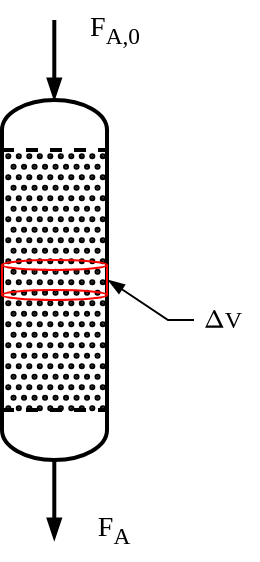 <mxfile version="23.1.5" type="device">
  <diagram name="Page-1" id="hwJGP-7LeXRfqxVs9OOH">
    <mxGraphModel dx="892" dy="758" grid="1" gridSize="10" guides="1" tooltips="1" connect="1" arrows="1" fold="1" page="1" pageScale="1" pageWidth="827" pageHeight="1169" math="1" shadow="0">
      <root>
        <mxCell id="0" />
        <mxCell id="1" parent="0" />
        <mxCell id="lPpD-Ri4-I0vV7pQgyBR-4" value="" style="group" vertex="1" connectable="0" parent="1">
          <mxGeometry x="314" y="170" width="128" height="280" as="geometry" />
        </mxCell>
        <mxCell id="IZ1IGUefkEzbKXLhbxw_-10" value="&lt;font color=&quot;#000000&quot;&gt;&lt;span style=&quot;font-size: 14px;&quot;&gt;F&lt;sub&gt;A,0&lt;/sub&gt;&lt;/span&gt;&lt;/font&gt;" style="text;html=1;align=center;verticalAlign=middle;whiteSpace=wrap;rounded=0;fontFamily=IBM Plex sans;fontSize=12;fontColor=default;labelBackgroundColor=none;" parent="lPpD-Ri4-I0vV7pQgyBR-4" vertex="1">
          <mxGeometry x="32.5" width="47" height="30" as="geometry" />
        </mxCell>
        <mxCell id="f4fKIB61lHw_kfD8zgfd-15" value="" style="endArrow=blockThin;html=1;rounded=0;endFill=1;strokeWidth=2;" parent="lPpD-Ri4-I0vV7pQgyBR-4" edge="1">
          <mxGeometry width="50" height="50" relative="1" as="geometry">
            <mxPoint x="26.15" y="230" as="sourcePoint" />
            <mxPoint x="26.15" y="270" as="targetPoint" />
            <Array as="points" />
          </mxGeometry>
        </mxCell>
        <mxCell id="f4fKIB61lHw_kfD8zgfd-16" value="&lt;font color=&quot;#000000&quot;&gt;&lt;span style=&quot;font-size: 14px;&quot;&gt;F&lt;sub&gt;A&lt;/sub&gt;&lt;/span&gt;&lt;/font&gt;" style="text;html=1;align=center;verticalAlign=middle;whiteSpace=wrap;rounded=0;fontFamily=IBM Plex sans;fontSize=12;fontColor=#388ECC;labelBackgroundColor=none;" parent="lPpD-Ri4-I0vV7pQgyBR-4" vertex="1">
          <mxGeometry x="36" y="250" width="40" height="30" as="geometry" />
        </mxCell>
        <mxCell id="f4fKIB61lHw_kfD8zgfd-35" value="" style="endArrow=blockThin;html=1;rounded=0;endFill=1;" parent="lPpD-Ri4-I0vV7pQgyBR-4" edge="1">
          <mxGeometry width="50" height="50" relative="1" as="geometry">
            <mxPoint x="96" y="160" as="sourcePoint" />
            <mxPoint x="53" y="140" as="targetPoint" />
            <Array as="points">
              <mxPoint x="83" y="160" />
            </Array>
          </mxGeometry>
        </mxCell>
        <mxCell id="f4fKIB61lHw_kfD8zgfd-36" value="&lt;svg style=&quot;vertical-align: 0px;&quot; xmlns:xlink=&quot;http://www.w3.org/1999/xlink&quot; viewBox=&quot;0 -716 833 716&quot; role=&quot;img&quot; height=&quot;1.62ex&quot; width=&quot;1.885ex&quot; xmlns=&quot;http://www.w3.org/2000/svg&quot;&gt;&lt;defs&gt;&lt;path d=&quot;M51 0Q46 4 46 7Q46 9 215 357T388 709Q391 716 416 716Q439 716 444 709Q447 705 616 357T786 7Q786 4 781 0H51ZM507 344L384 596L137 92L383 91H630Q630 93 507 344Z&quot; id=&quot;MJX-2-TEX-N-394&quot;&gt;&lt;/path&gt;&lt;/defs&gt;&lt;g transform=&quot;scale(1,-1)&quot; stroke-width=&quot;0&quot; fill=&quot;currentColor&quot; stroke=&quot;currentColor&quot;&gt;&lt;g data-mml-node=&quot;math&quot;&gt;&lt;g data-mml-node=&quot;mi&quot;&gt;&lt;use xlink:href=&quot;#MJX-2-TEX-N-394&quot; data-c=&quot;394&quot;&gt;&lt;/use&gt;&lt;/g&gt;&lt;/g&gt;&lt;/g&gt;&lt;/svg&gt;V" style="text;html=1;align=left;verticalAlign=middle;whiteSpace=wrap;rounded=0;fontFamily=IBM Plex sans;" parent="lPpD-Ri4-I0vV7pQgyBR-4" vertex="1">
          <mxGeometry x="99" y="144.75" width="29" height="30" as="geometry" />
        </mxCell>
        <mxCell id="lPpD-Ri4-I0vV7pQgyBR-1" value="" style="verticalLabelPosition=bottom;outlineConnect=0;align=center;dashed=0;html=1;verticalAlign=top;shape=mxgraph.pid2misc.column;columnType=fluid;strokeWidth=2;" vertex="1" parent="lPpD-Ri4-I0vV7pQgyBR-4">
          <mxGeometry y="50" width="52.5" height="180" as="geometry" />
        </mxCell>
        <mxCell id="f4fKIB61lHw_kfD8zgfd-26" value="" style="ellipse;whiteSpace=wrap;html=1;strokeColor=#FF0000;rotation=90;fillColor=none;" parent="lPpD-Ri4-I0vV7pQgyBR-4" vertex="1">
          <mxGeometry x="23.75" y="106.25" width="5" height="52.5" as="geometry" />
        </mxCell>
        <mxCell id="f4fKIB61lHw_kfD8zgfd-30" value="" style="endArrow=none;html=1;rounded=0;exitX=0.5;exitY=1;exitDx=0;exitDy=0;entryX=0.5;entryY=1;entryDx=0;entryDy=0;strokeColor=#FF0000;" parent="lPpD-Ri4-I0vV7pQgyBR-4" source="f4fKIB61lHw_kfD8zgfd-26" target="f4fKIB61lHw_kfD8zgfd-32" edge="1">
          <mxGeometry width="50" height="50" relative="1" as="geometry">
            <mxPoint x="-11.25" y="180.25" as="sourcePoint" />
            <mxPoint x="-0.25" y="139.25" as="targetPoint" />
          </mxGeometry>
        </mxCell>
        <mxCell id="f4fKIB61lHw_kfD8zgfd-32" value="" style="ellipse;whiteSpace=wrap;html=1;rotation=90;strokeColor=#FF0000;fillColor=none;" parent="lPpD-Ri4-I0vV7pQgyBR-4" vertex="1">
          <mxGeometry x="23.75" y="121.25" width="5" height="52.5" as="geometry" />
        </mxCell>
        <mxCell id="f4fKIB61lHw_kfD8zgfd-33" value="" style="endArrow=none;html=1;rounded=0;exitX=0.5;exitY=0;exitDx=0;exitDy=0;entryX=0.5;entryY=0;entryDx=0;entryDy=0;strokeColor=#FF0000;" parent="lPpD-Ri4-I0vV7pQgyBR-4" source="f4fKIB61lHw_kfD8zgfd-26" target="f4fKIB61lHw_kfD8zgfd-32" edge="1">
          <mxGeometry width="50" height="50" relative="1" as="geometry">
            <mxPoint x="51.75" y="134.25" as="sourcePoint" />
            <mxPoint x="51.75" y="141.25" as="targetPoint" />
          </mxGeometry>
        </mxCell>
        <mxCell id="lPpD-Ri4-I0vV7pQgyBR-3" value="" style="endArrow=blockThin;html=1;rounded=0;endFill=1;strokeWidth=2;" edge="1" parent="lPpD-Ri4-I0vV7pQgyBR-4">
          <mxGeometry width="50" height="50" relative="1" as="geometry">
            <mxPoint x="26.15" y="10" as="sourcePoint" />
            <mxPoint x="26.15" y="50" as="targetPoint" />
            <Array as="points" />
          </mxGeometry>
        </mxCell>
      </root>
    </mxGraphModel>
  </diagram>
</mxfile>
